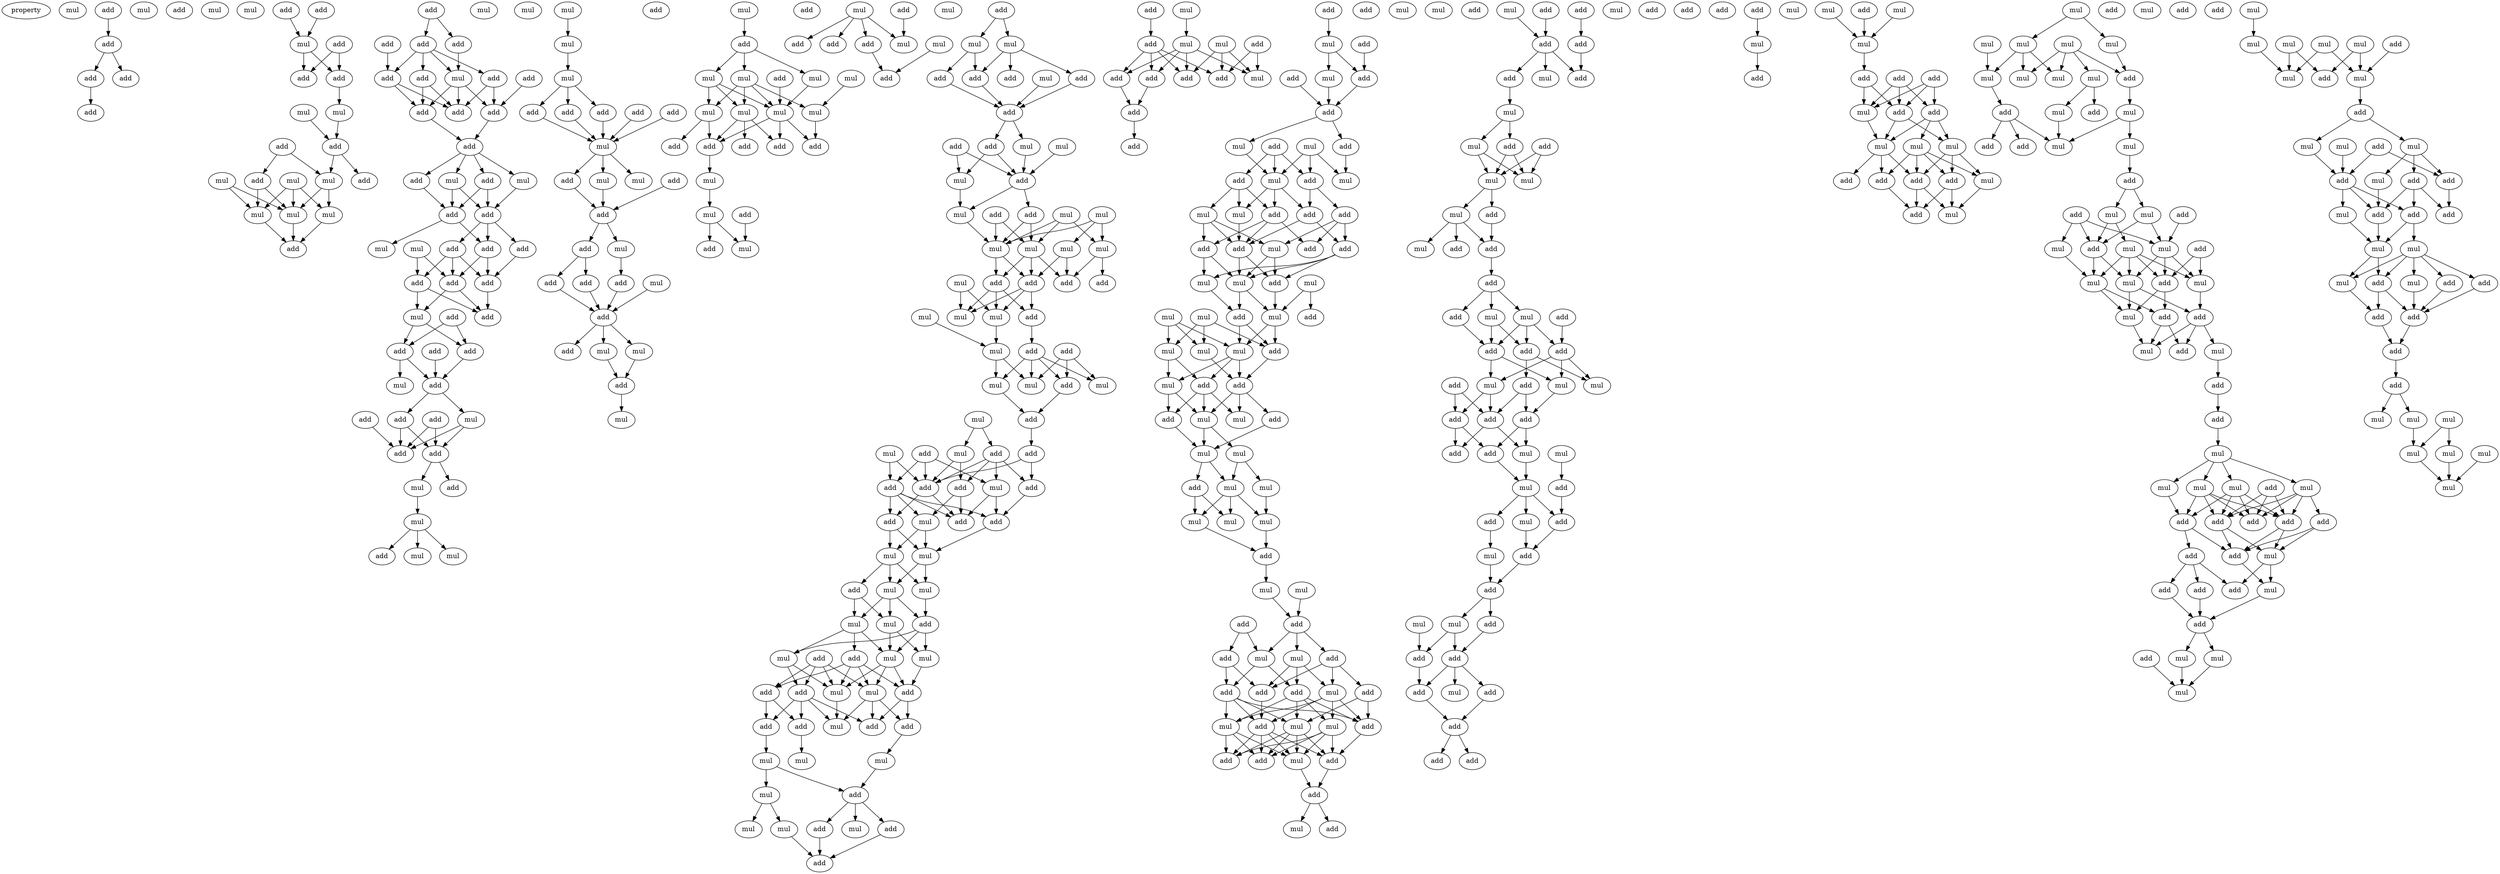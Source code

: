 digraph {
    node [fontcolor=black]
    property [mul=2,lf=1.8]
    0 [ label = mul ];
    1 [ label = add ];
    2 [ label = mul ];
    3 [ label = add ];
    4 [ label = mul ];
    5 [ label = add ];
    6 [ label = add ];
    7 [ label = add ];
    8 [ label = add ];
    9 [ label = mul ];
    10 [ label = add ];
    11 [ label = add ];
    12 [ label = mul ];
    13 [ label = add ];
    14 [ label = add ];
    15 [ label = add ];
    16 [ label = mul ];
    17 [ label = mul ];
    18 [ label = add ];
    19 [ label = add ];
    20 [ label = mul ];
    21 [ label = add ];
    22 [ label = mul ];
    23 [ label = add ];
    24 [ label = mul ];
    25 [ label = mul ];
    26 [ label = mul ];
    27 [ label = mul ];
    28 [ label = add ];
    29 [ label = add ];
    30 [ label = add ];
    31 [ label = add ];
    32 [ label = add ];
    33 [ label = add ];
    34 [ label = add ];
    35 [ label = mul ];
    36 [ label = add ];
    37 [ label = add ];
    38 [ label = add ];
    39 [ label = add ];
    40 [ label = add ];
    41 [ label = add ];
    42 [ label = mul ];
    43 [ label = add ];
    44 [ label = add ];
    45 [ label = mul ];
    46 [ label = add ];
    47 [ label = add ];
    48 [ label = add ];
    49 [ label = mul ];
    50 [ label = mul ];
    51 [ label = add ];
    52 [ label = add ];
    53 [ label = add ];
    54 [ label = add ];
    55 [ label = add ];
    56 [ label = add ];
    57 [ label = add ];
    58 [ label = mul ];
    59 [ label = add ];
    60 [ label = add ];
    61 [ label = add ];
    62 [ label = add ];
    63 [ label = mul ];
    64 [ label = add ];
    65 [ label = add ];
    66 [ label = add ];
    67 [ label = mul ];
    68 [ label = add ];
    69 [ label = add ];
    70 [ label = mul ];
    71 [ label = mul ];
    72 [ label = add ];
    73 [ label = mul ];
    74 [ label = mul ];
    75 [ label = add ];
    76 [ label = mul ];
    77 [ label = mul ];
    78 [ label = mul ];
    79 [ label = mul ];
    80 [ label = mul ];
    81 [ label = add ];
    82 [ label = add ];
    83 [ label = add ];
    84 [ label = add ];
    85 [ label = add ];
    86 [ label = mul ];
    87 [ label = add ];
    88 [ label = add ];
    89 [ label = mul ];
    90 [ label = add ];
    91 [ label = mul ];
    92 [ label = add ];
    93 [ label = add ];
    94 [ label = mul ];
    95 [ label = mul ];
    96 [ label = add ];
    97 [ label = add ];
    98 [ label = add ];
    99 [ label = add ];
    100 [ label = add ];
    101 [ label = mul ];
    102 [ label = mul ];
    103 [ label = add ];
    104 [ label = mul ];
    105 [ label = mul ];
    106 [ label = add ];
    107 [ label = add ];
    108 [ label = mul ];
    109 [ label = mul ];
    110 [ label = mul ];
    111 [ label = mul ];
    112 [ label = mul ];
    113 [ label = mul ];
    114 [ label = mul ];
    115 [ label = mul ];
    116 [ label = add ];
    117 [ label = add ];
    118 [ label = add ];
    119 [ label = add ];
    120 [ label = add ];
    121 [ label = mul ];
    122 [ label = mul ];
    123 [ label = add ];
    124 [ label = add ];
    125 [ label = add ];
    126 [ label = mul ];
    127 [ label = mul ];
    128 [ label = add ];
    129 [ label = mul ];
    130 [ label = add ];
    131 [ label = add ];
    132 [ label = add ];
    133 [ label = mul ];
    134 [ label = add ];
    135 [ label = mul ];
    136 [ label = add ];
    137 [ label = mul ];
    138 [ label = mul ];
    139 [ label = add ];
    140 [ label = add ];
    141 [ label = add ];
    142 [ label = mul ];
    143 [ label = add ];
    144 [ label = add ];
    145 [ label = add ];
    146 [ label = mul ];
    147 [ label = mul ];
    148 [ label = add ];
    149 [ label = mul ];
    150 [ label = add ];
    151 [ label = mul ];
    152 [ label = mul ];
    153 [ label = mul ];
    154 [ label = add ];
    155 [ label = add ];
    156 [ label = mul ];
    157 [ label = mul ];
    158 [ label = mul ];
    159 [ label = mul ];
    160 [ label = add ];
    161 [ label = mul ];
    162 [ label = add ];
    163 [ label = add ];
    164 [ label = add ];
    165 [ label = mul ];
    166 [ label = add ];
    167 [ label = mul ];
    168 [ label = mul ];
    169 [ label = add ];
    170 [ label = add ];
    171 [ label = mul ];
    172 [ label = mul ];
    173 [ label = add ];
    174 [ label = mul ];
    175 [ label = mul ];
    176 [ label = add ];
    177 [ label = mul ];
    178 [ label = mul ];
    179 [ label = add ];
    180 [ label = add ];
    181 [ label = mul ];
    182 [ label = add ];
    183 [ label = add ];
    184 [ label = add ];
    185 [ label = add ];
    186 [ label = add ];
    187 [ label = mul ];
    188 [ label = add ];
    189 [ label = add ];
    190 [ label = add ];
    191 [ label = mul ];
    192 [ label = mul ];
    193 [ label = mul ];
    194 [ label = mul ];
    195 [ label = add ];
    196 [ label = mul ];
    197 [ label = mul ];
    198 [ label = mul ];
    199 [ label = add ];
    200 [ label = add ];
    201 [ label = mul ];
    202 [ label = mul ];
    203 [ label = add ];
    204 [ label = mul ];
    205 [ label = mul ];
    206 [ label = mul ];
    207 [ label = add ];
    208 [ label = add ];
    209 [ label = add ];
    210 [ label = add ];
    211 [ label = add ];
    212 [ label = add ];
    213 [ label = add ];
    214 [ label = mul ];
    215 [ label = mul ];
    216 [ label = mul ];
    217 [ label = mul ];
    218 [ label = add ];
    219 [ label = mul ];
    220 [ label = mul ];
    221 [ label = mul ];
    222 [ label = add ];
    223 [ label = add ];
    224 [ label = mul ];
    225 [ label = add ];
    226 [ label = add ];
    227 [ label = mul ];
    228 [ label = add ];
    229 [ label = mul ];
    230 [ label = add ];
    231 [ label = mul ];
    232 [ label = mul ];
    233 [ label = add ];
    234 [ label = add ];
    235 [ label = add ];
    236 [ label = add ];
    237 [ label = add ];
    238 [ label = add ];
    239 [ label = add ];
    240 [ label = add ];
    241 [ label = mul ];
    242 [ label = add ];
    243 [ label = mul ];
    244 [ label = add ];
    245 [ label = add ];
    246 [ label = mul ];
    247 [ label = add ];
    248 [ label = mul ];
    249 [ label = add ];
    250 [ label = add ];
    251 [ label = add ];
    252 [ label = mul ];
    253 [ label = mul ];
    254 [ label = add ];
    255 [ label = add ];
    256 [ label = mul ];
    257 [ label = add ];
    258 [ label = mul ];
    259 [ label = add ];
    260 [ label = add ];
    261 [ label = mul ];
    262 [ label = add ];
    263 [ label = add ];
    264 [ label = mul ];
    265 [ label = mul ];
    266 [ label = add ];
    267 [ label = mul ];
    268 [ label = add ];
    269 [ label = add ];
    270 [ label = mul ];
    271 [ label = mul ];
    272 [ label = mul ];
    273 [ label = mul ];
    274 [ label = add ];
    275 [ label = mul ];
    276 [ label = mul ];
    277 [ label = add ];
    278 [ label = mul ];
    279 [ label = add ];
    280 [ label = add ];
    281 [ label = add ];
    282 [ label = mul ];
    283 [ label = mul ];
    284 [ label = mul ];
    285 [ label = mul ];
    286 [ label = mul ];
    287 [ label = add ];
    288 [ label = mul ];
    289 [ label = add ];
    290 [ label = mul ];
    291 [ label = mul ];
    292 [ label = mul ];
    293 [ label = add ];
    294 [ label = mul ];
    295 [ label = mul ];
    296 [ label = add ];
    297 [ label = add ];
    298 [ label = add ];
    299 [ label = mul ];
    300 [ label = mul ];
    301 [ label = add ];
    302 [ label = add ];
    303 [ label = add ];
    304 [ label = mul ];
    305 [ label = add ];
    306 [ label = add ];
    307 [ label = mul ];
    308 [ label = mul ];
    309 [ label = mul ];
    310 [ label = add ];
    311 [ label = add ];
    312 [ label = add ];
    313 [ label = add ];
    314 [ label = mul ];
    315 [ label = add ];
    316 [ label = add ];
    317 [ label = mul ];
    318 [ label = mul ];
    319 [ label = add ];
    320 [ label = mul ];
    321 [ label = add ];
    322 [ label = add ];
    323 [ label = add ];
    324 [ label = mul ];
    325 [ label = add ];
    326 [ label = add ];
    327 [ label = add ];
    328 [ label = mul ];
    329 [ label = add ];
    330 [ label = mul ];
    331 [ label = add ];
    332 [ label = mul ];
    333 [ label = add ];
    334 [ label = mul ];
    335 [ label = mul ];
    336 [ label = mul ];
    337 [ label = add ];
    338 [ label = add ];
    339 [ label = mul ];
    340 [ label = add ];
    341 [ label = add ];
    342 [ label = add ];
    343 [ label = add ];
    344 [ label = mul ];
    345 [ label = mul ];
    346 [ label = add ];
    347 [ label = add ];
    348 [ label = add ];
    349 [ label = add ];
    350 [ label = mul ];
    351 [ label = add ];
    352 [ label = mul ];
    353 [ label = mul ];
    354 [ label = add ];
    355 [ label = add ];
    356 [ label = add ];
    357 [ label = add ];
    358 [ label = mul ];
    359 [ label = mul ];
    360 [ label = add ];
    361 [ label = add ];
    362 [ label = mul ];
    363 [ label = mul ];
    364 [ label = add ];
    365 [ label = add ];
    366 [ label = mul ];
    367 [ label = add ];
    368 [ label = add ];
    369 [ label = mul ];
    370 [ label = add ];
    371 [ label = mul ];
    372 [ label = mul ];
    373 [ label = add ];
    374 [ label = add ];
    375 [ label = add ];
    376 [ label = add ];
    377 [ label = add ];
    378 [ label = mul ];
    379 [ label = add ];
    380 [ label = add ];
    381 [ label = add ];
    382 [ label = add ];
    383 [ label = add ];
    384 [ label = add ];
    385 [ label = mul ];
    386 [ label = mul ];
    387 [ label = mul ];
    388 [ label = add ];
    389 [ label = mul ];
    390 [ label = add ];
    391 [ label = mul ];
    392 [ label = add ];
    393 [ label = add ];
    394 [ label = add ];
    395 [ label = mul ];
    396 [ label = add ];
    397 [ label = add ];
    398 [ label = mul ];
    399 [ label = mul ];
    400 [ label = mul ];
    401 [ label = add ];
    402 [ label = add ];
    403 [ label = add ];
    404 [ label = add ];
    405 [ label = mul ];
    406 [ label = add ];
    407 [ label = mul ];
    408 [ label = mul ];
    409 [ label = mul ];
    410 [ label = mul ];
    411 [ label = mul ];
    412 [ label = mul ];
    413 [ label = add ];
    414 [ label = mul ];
    415 [ label = mul ];
    416 [ label = mul ];
    417 [ label = mul ];
    418 [ label = mul ];
    419 [ label = add ];
    420 [ label = add ];
    421 [ label = mul ];
    422 [ label = add ];
    423 [ label = add ];
    424 [ label = add ];
    425 [ label = mul ];
    426 [ label = mul ];
    427 [ label = add ];
    428 [ label = add ];
    429 [ label = mul ];
    430 [ label = mul ];
    431 [ label = add ];
    432 [ label = add ];
    433 [ label = add ];
    434 [ label = mul ];
    435 [ label = mul ];
    436 [ label = mul ];
    437 [ label = mul ];
    438 [ label = mul ];
    439 [ label = mul ];
    440 [ label = add ];
    441 [ label = add ];
    442 [ label = mul ];
    443 [ label = add ];
    444 [ label = add ];
    445 [ label = mul ];
    446 [ label = mul ];
    447 [ label = add ];
    448 [ label = mul ];
    449 [ label = add ];
    450 [ label = add ];
    451 [ label = mul ];
    452 [ label = mul ];
    453 [ label = mul ];
    454 [ label = mul ];
    455 [ label = mul ];
    456 [ label = add ];
    457 [ label = add ];
    458 [ label = add ];
    459 [ label = add ];
    460 [ label = add ];
    461 [ label = add ];
    462 [ label = mul ];
    463 [ label = add ];
    464 [ label = add ];
    465 [ label = add ];
    466 [ label = add ];
    467 [ label = mul ];
    468 [ label = add ];
    469 [ label = add ];
    470 [ label = add ];
    471 [ label = add ];
    472 [ label = mul ];
    473 [ label = mul ];
    474 [ label = mul ];
    475 [ label = mul ];
    476 [ label = mul ];
    477 [ label = mul ];
    478 [ label = mul ];
    479 [ label = mul ];
    480 [ label = add ];
    481 [ label = mul ];
    482 [ label = add ];
    483 [ label = mul ];
    484 [ label = add ];
    485 [ label = mul ];
    486 [ label = add ];
    487 [ label = mul ];
    488 [ label = mul ];
    489 [ label = mul ];
    490 [ label = add ];
    491 [ label = add ];
    492 [ label = add ];
    493 [ label = mul ];
    494 [ label = add ];
    495 [ label = add ];
    496 [ label = add ];
    497 [ label = mul ];
    498 [ label = mul ];
    499 [ label = mul ];
    500 [ label = add ];
    501 [ label = mul ];
    502 [ label = add ];
    503 [ label = add ];
    504 [ label = add ];
    505 [ label = add ];
    506 [ label = add ];
    507 [ label = add ];
    508 [ label = mul ];
    509 [ label = mul ];
    510 [ label = mul ];
    511 [ label = mul ];
    512 [ label = mul ];
    513 [ label = mul ];
    514 [ label = mul ];
    1 -> 5 [ name = 0 ];
    5 -> 6 [ name = 1 ];
    5 -> 7 [ name = 2 ];
    6 -> 8 [ name = 3 ];
    10 -> 12 [ name = 4 ];
    11 -> 12 [ name = 5 ];
    12 -> 14 [ name = 6 ];
    12 -> 15 [ name = 7 ];
    13 -> 14 [ name = 8 ];
    13 -> 15 [ name = 9 ];
    15 -> 17 [ name = 10 ];
    16 -> 19 [ name = 11 ];
    17 -> 19 [ name = 12 ];
    18 -> 20 [ name = 13 ];
    18 -> 21 [ name = 14 ];
    19 -> 20 [ name = 15 ];
    19 -> 23 [ name = 16 ];
    20 -> 26 [ name = 17 ];
    20 -> 27 [ name = 18 ];
    21 -> 25 [ name = 19 ];
    21 -> 26 [ name = 20 ];
    22 -> 25 [ name = 21 ];
    22 -> 26 [ name = 22 ];
    24 -> 25 [ name = 23 ];
    24 -> 26 [ name = 24 ];
    24 -> 27 [ name = 25 ];
    25 -> 28 [ name = 26 ];
    26 -> 28 [ name = 27 ];
    27 -> 28 [ name = 28 ];
    29 -> 30 [ name = 29 ];
    29 -> 31 [ name = 30 ];
    30 -> 35 [ name = 31 ];
    31 -> 33 [ name = 32 ];
    31 -> 34 [ name = 33 ];
    31 -> 35 [ name = 34 ];
    31 -> 36 [ name = 35 ];
    32 -> 33 [ name = 36 ];
    33 -> 39 [ name = 37 ];
    33 -> 40 [ name = 38 ];
    34 -> 38 [ name = 39 ];
    34 -> 39 [ name = 40 ];
    35 -> 38 [ name = 41 ];
    35 -> 39 [ name = 42 ];
    35 -> 40 [ name = 43 ];
    36 -> 39 [ name = 44 ];
    36 -> 40 [ name = 45 ];
    37 -> 38 [ name = 46 ];
    38 -> 41 [ name = 47 ];
    40 -> 41 [ name = 48 ];
    41 -> 42 [ name = 49 ];
    41 -> 43 [ name = 50 ];
    41 -> 44 [ name = 51 ];
    41 -> 45 [ name = 52 ];
    42 -> 47 [ name = 53 ];
    43 -> 46 [ name = 54 ];
    44 -> 46 [ name = 55 ];
    44 -> 47 [ name = 56 ];
    45 -> 46 [ name = 57 ];
    45 -> 47 [ name = 58 ];
    46 -> 50 [ name = 59 ];
    46 -> 51 [ name = 60 ];
    47 -> 48 [ name = 61 ];
    47 -> 51 [ name = 62 ];
    47 -> 52 [ name = 63 ];
    48 -> 54 [ name = 64 ];
    49 -> 53 [ name = 65 ];
    49 -> 55 [ name = 66 ];
    51 -> 53 [ name = 67 ];
    51 -> 54 [ name = 68 ];
    52 -> 53 [ name = 69 ];
    52 -> 54 [ name = 70 ];
    52 -> 55 [ name = 71 ];
    53 -> 56 [ name = 72 ];
    53 -> 58 [ name = 73 ];
    54 -> 56 [ name = 74 ];
    55 -> 56 [ name = 75 ];
    55 -> 58 [ name = 76 ];
    57 -> 60 [ name = 77 ];
    57 -> 61 [ name = 78 ];
    58 -> 60 [ name = 79 ];
    58 -> 61 [ name = 80 ];
    59 -> 62 [ name = 81 ];
    60 -> 62 [ name = 82 ];
    61 -> 62 [ name = 83 ];
    61 -> 63 [ name = 84 ];
    62 -> 64 [ name = 85 ];
    62 -> 67 [ name = 86 ];
    64 -> 68 [ name = 87 ];
    64 -> 69 [ name = 88 ];
    65 -> 68 [ name = 89 ];
    65 -> 69 [ name = 90 ];
    66 -> 68 [ name = 91 ];
    67 -> 68 [ name = 92 ];
    67 -> 69 [ name = 93 ];
    69 -> 71 [ name = 94 ];
    69 -> 72 [ name = 95 ];
    71 -> 73 [ name = 96 ];
    73 -> 75 [ name = 97 ];
    73 -> 77 [ name = 98 ];
    73 -> 78 [ name = 99 ];
    76 -> 79 [ name = 100 ];
    79 -> 80 [ name = 101 ];
    80 -> 81 [ name = 102 ];
    80 -> 83 [ name = 103 ];
    80 -> 84 [ name = 104 ];
    81 -> 86 [ name = 105 ];
    82 -> 86 [ name = 106 ];
    83 -> 86 [ name = 107 ];
    84 -> 86 [ name = 108 ];
    85 -> 86 [ name = 109 ];
    86 -> 87 [ name = 110 ];
    86 -> 89 [ name = 111 ];
    86 -> 91 [ name = 112 ];
    87 -> 92 [ name = 113 ];
    88 -> 92 [ name = 114 ];
    89 -> 92 [ name = 115 ];
    92 -> 93 [ name = 116 ];
    92 -> 94 [ name = 117 ];
    93 -> 97 [ name = 118 ];
    93 -> 98 [ name = 119 ];
    94 -> 96 [ name = 120 ];
    95 -> 99 [ name = 121 ];
    96 -> 99 [ name = 122 ];
    97 -> 99 [ name = 123 ];
    98 -> 99 [ name = 124 ];
    99 -> 100 [ name = 125 ];
    99 -> 101 [ name = 126 ];
    99 -> 102 [ name = 127 ];
    101 -> 103 [ name = 128 ];
    102 -> 103 [ name = 129 ];
    103 -> 105 [ name = 130 ];
    104 -> 106 [ name = 131 ];
    106 -> 108 [ name = 132 ];
    106 -> 109 [ name = 133 ];
    106 -> 111 [ name = 134 ];
    107 -> 114 [ name = 135 ];
    108 -> 112 [ name = 136 ];
    108 -> 113 [ name = 137 ];
    108 -> 114 [ name = 138 ];
    108 -> 115 [ name = 139 ];
    109 -> 112 [ name = 140 ];
    109 -> 113 [ name = 141 ];
    109 -> 114 [ name = 142 ];
    110 -> 115 [ name = 143 ];
    111 -> 114 [ name = 144 ];
    112 -> 116 [ name = 145 ];
    112 -> 118 [ name = 146 ];
    113 -> 117 [ name = 147 ];
    113 -> 118 [ name = 148 ];
    113 -> 120 [ name = 149 ];
    114 -> 118 [ name = 150 ];
    114 -> 119 [ name = 151 ];
    114 -> 120 [ name = 152 ];
    115 -> 119 [ name = 153 ];
    118 -> 121 [ name = 154 ];
    121 -> 122 [ name = 155 ];
    122 -> 125 [ name = 156 ];
    122 -> 126 [ name = 157 ];
    124 -> 126 [ name = 158 ];
    127 -> 130 [ name = 159 ];
    127 -> 131 [ name = 160 ];
    127 -> 132 [ name = 161 ];
    127 -> 133 [ name = 162 ];
    128 -> 133 [ name = 163 ];
    129 -> 134 [ name = 164 ];
    132 -> 134 [ name = 165 ];
    136 -> 137 [ name = 166 ];
    136 -> 138 [ name = 167 ];
    137 -> 139 [ name = 168 ];
    137 -> 140 [ name = 169 ];
    137 -> 141 [ name = 170 ];
    138 -> 140 [ name = 171 ];
    138 -> 143 [ name = 172 ];
    140 -> 144 [ name = 173 ];
    141 -> 144 [ name = 174 ];
    142 -> 144 [ name = 175 ];
    143 -> 144 [ name = 176 ];
    144 -> 145 [ name = 177 ];
    144 -> 146 [ name = 178 ];
    145 -> 149 [ name = 179 ];
    145 -> 150 [ name = 180 ];
    146 -> 150 [ name = 181 ];
    147 -> 150 [ name = 182 ];
    148 -> 149 [ name = 183 ];
    148 -> 150 [ name = 184 ];
    149 -> 152 [ name = 185 ];
    150 -> 152 [ name = 186 ];
    150 -> 155 [ name = 187 ];
    151 -> 157 [ name = 188 ];
    151 -> 158 [ name = 189 ];
    151 -> 159 [ name = 190 ];
    152 -> 159 [ name = 191 ];
    153 -> 156 [ name = 192 ];
    153 -> 157 [ name = 193 ];
    153 -> 159 [ name = 194 ];
    154 -> 158 [ name = 195 ];
    154 -> 159 [ name = 196 ];
    155 -> 158 [ name = 197 ];
    155 -> 159 [ name = 198 ];
    156 -> 160 [ name = 199 ];
    156 -> 163 [ name = 200 ];
    157 -> 163 [ name = 201 ];
    157 -> 164 [ name = 202 ];
    158 -> 160 [ name = 203 ];
    158 -> 162 [ name = 204 ];
    158 -> 163 [ name = 205 ];
    159 -> 160 [ name = 206 ];
    159 -> 162 [ name = 207 ];
    160 -> 166 [ name = 208 ];
    160 -> 167 [ name = 209 ];
    160 -> 168 [ name = 210 ];
    161 -> 167 [ name = 211 ];
    161 -> 168 [ name = 212 ];
    162 -> 166 [ name = 213 ];
    162 -> 167 [ name = 214 ];
    162 -> 168 [ name = 215 ];
    165 -> 171 [ name = 216 ];
    166 -> 169 [ name = 217 ];
    167 -> 171 [ name = 218 ];
    169 -> 172 [ name = 219 ];
    169 -> 173 [ name = 220 ];
    169 -> 174 [ name = 221 ];
    169 -> 175 [ name = 222 ];
    170 -> 173 [ name = 223 ];
    170 -> 174 [ name = 224 ];
    170 -> 175 [ name = 225 ];
    171 -> 172 [ name = 226 ];
    171 -> 175 [ name = 227 ];
    172 -> 176 [ name = 228 ];
    173 -> 176 [ name = 229 ];
    176 -> 180 [ name = 230 ];
    177 -> 181 [ name = 231 ];
    177 -> 182 [ name = 232 ];
    178 -> 183 [ name = 233 ];
    178 -> 186 [ name = 234 ];
    179 -> 183 [ name = 235 ];
    179 -> 186 [ name = 236 ];
    179 -> 187 [ name = 237 ];
    180 -> 184 [ name = 238 ];
    180 -> 186 [ name = 239 ];
    181 -> 185 [ name = 240 ];
    181 -> 186 [ name = 241 ];
    182 -> 184 [ name = 242 ];
    182 -> 185 [ name = 243 ];
    182 -> 186 [ name = 244 ];
    182 -> 187 [ name = 245 ];
    183 -> 188 [ name = 246 ];
    183 -> 189 [ name = 247 ];
    183 -> 190 [ name = 248 ];
    183 -> 191 [ name = 249 ];
    184 -> 189 [ name = 250 ];
    185 -> 188 [ name = 251 ];
    185 -> 191 [ name = 252 ];
    186 -> 188 [ name = 253 ];
    186 -> 190 [ name = 254 ];
    187 -> 188 [ name = 255 ];
    187 -> 189 [ name = 256 ];
    189 -> 193 [ name = 257 ];
    190 -> 192 [ name = 258 ];
    190 -> 193 [ name = 259 ];
    191 -> 192 [ name = 260 ];
    191 -> 193 [ name = 261 ];
    192 -> 194 [ name = 262 ];
    192 -> 195 [ name = 263 ];
    192 -> 196 [ name = 264 ];
    193 -> 194 [ name = 265 ];
    193 -> 196 [ name = 266 ];
    194 -> 199 [ name = 267 ];
    195 -> 197 [ name = 268 ];
    195 -> 198 [ name = 269 ];
    196 -> 197 [ name = 270 ];
    196 -> 198 [ name = 271 ];
    196 -> 199 [ name = 272 ];
    197 -> 200 [ name = 273 ];
    197 -> 201 [ name = 274 ];
    197 -> 202 [ name = 275 ];
    198 -> 202 [ name = 276 ];
    198 -> 204 [ name = 277 ];
    199 -> 201 [ name = 278 ];
    199 -> 202 [ name = 279 ];
    199 -> 204 [ name = 280 ];
    200 -> 205 [ name = 281 ];
    200 -> 206 [ name = 282 ];
    200 -> 208 [ name = 283 ];
    200 -> 209 [ name = 284 ];
    201 -> 205 [ name = 285 ];
    201 -> 207 [ name = 286 ];
    202 -> 205 [ name = 287 ];
    202 -> 206 [ name = 288 ];
    202 -> 209 [ name = 289 ];
    203 -> 205 [ name = 290 ];
    203 -> 206 [ name = 291 ];
    203 -> 207 [ name = 292 ];
    203 -> 208 [ name = 293 ];
    204 -> 209 [ name = 294 ];
    205 -> 214 [ name = 295 ];
    206 -> 210 [ name = 296 ];
    206 -> 212 [ name = 297 ];
    206 -> 214 [ name = 298 ];
    207 -> 210 [ name = 299 ];
    207 -> 211 [ name = 300 ];
    207 -> 213 [ name = 301 ];
    207 -> 214 [ name = 302 ];
    208 -> 211 [ name = 303 ];
    208 -> 213 [ name = 304 ];
    209 -> 210 [ name = 305 ];
    209 -> 212 [ name = 306 ];
    211 -> 216 [ name = 307 ];
    212 -> 215 [ name = 308 ];
    213 -> 217 [ name = 309 ];
    215 -> 218 [ name = 310 ];
    217 -> 218 [ name = 311 ];
    217 -> 219 [ name = 312 ];
    218 -> 221 [ name = 313 ];
    218 -> 222 [ name = 314 ];
    218 -> 223 [ name = 315 ];
    219 -> 220 [ name = 316 ];
    219 -> 224 [ name = 317 ];
    220 -> 225 [ name = 318 ];
    222 -> 225 [ name = 319 ];
    223 -> 225 [ name = 320 ];
    226 -> 230 [ name = 321 ];
    227 -> 231 [ name = 322 ];
    228 -> 232 [ name = 323 ];
    228 -> 235 [ name = 324 ];
    229 -> 232 [ name = 325 ];
    229 -> 234 [ name = 326 ];
    229 -> 235 [ name = 327 ];
    230 -> 233 [ name = 328 ];
    230 -> 234 [ name = 329 ];
    230 -> 235 [ name = 330 ];
    230 -> 236 [ name = 331 ];
    231 -> 232 [ name = 332 ];
    231 -> 233 [ name = 333 ];
    231 -> 234 [ name = 334 ];
    231 -> 236 [ name = 335 ];
    233 -> 237 [ name = 336 ];
    236 -> 237 [ name = 337 ];
    237 -> 239 [ name = 338 ];
    238 -> 241 [ name = 339 ];
    240 -> 244 [ name = 340 ];
    241 -> 243 [ name = 341 ];
    241 -> 244 [ name = 342 ];
    242 -> 245 [ name = 343 ];
    243 -> 245 [ name = 344 ];
    244 -> 245 [ name = 345 ];
    245 -> 248 [ name = 346 ];
    245 -> 249 [ name = 347 ];
    246 -> 251 [ name = 348 ];
    246 -> 252 [ name = 349 ];
    246 -> 253 [ name = 350 ];
    247 -> 250 [ name = 351 ];
    247 -> 251 [ name = 352 ];
    247 -> 253 [ name = 353 ];
    248 -> 253 [ name = 354 ];
    249 -> 252 [ name = 355 ];
    250 -> 255 [ name = 356 ];
    250 -> 256 [ name = 357 ];
    250 -> 258 [ name = 358 ];
    251 -> 254 [ name = 359 ];
    251 -> 257 [ name = 360 ];
    253 -> 254 [ name = 361 ];
    253 -> 255 [ name = 362 ];
    253 -> 258 [ name = 363 ];
    254 -> 262 [ name = 364 ];
    254 -> 263 [ name = 365 ];
    255 -> 259 [ name = 366 ];
    255 -> 260 [ name = 367 ];
    255 -> 263 [ name = 368 ];
    256 -> 259 [ name = 369 ];
    256 -> 261 [ name = 370 ];
    256 -> 263 [ name = 371 ];
    257 -> 260 [ name = 372 ];
    257 -> 261 [ name = 373 ];
    257 -> 262 [ name = 374 ];
    258 -> 263 [ name = 375 ];
    259 -> 265 [ name = 376 ];
    259 -> 267 [ name = 377 ];
    261 -> 266 [ name = 378 ];
    261 -> 267 [ name = 379 ];
    262 -> 265 [ name = 380 ];
    262 -> 266 [ name = 381 ];
    262 -> 267 [ name = 382 ];
    263 -> 266 [ name = 383 ];
    263 -> 267 [ name = 384 ];
    264 -> 268 [ name = 385 ];
    264 -> 271 [ name = 386 ];
    265 -> 269 [ name = 387 ];
    266 -> 271 [ name = 388 ];
    267 -> 269 [ name = 389 ];
    267 -> 271 [ name = 390 ];
    269 -> 273 [ name = 391 ];
    269 -> 274 [ name = 392 ];
    270 -> 274 [ name = 393 ];
    270 -> 275 [ name = 394 ];
    270 -> 276 [ name = 395 ];
    271 -> 273 [ name = 396 ];
    271 -> 274 [ name = 397 ];
    272 -> 273 [ name = 398 ];
    272 -> 275 [ name = 399 ];
    272 -> 276 [ name = 400 ];
    273 -> 277 [ name = 401 ];
    273 -> 278 [ name = 402 ];
    273 -> 279 [ name = 403 ];
    274 -> 279 [ name = 404 ];
    275 -> 277 [ name = 405 ];
    275 -> 278 [ name = 406 ];
    276 -> 279 [ name = 407 ];
    277 -> 280 [ name = 408 ];
    277 -> 282 [ name = 409 ];
    277 -> 283 [ name = 410 ];
    278 -> 280 [ name = 411 ];
    278 -> 282 [ name = 412 ];
    279 -> 281 [ name = 413 ];
    279 -> 282 [ name = 414 ];
    279 -> 283 [ name = 415 ];
    280 -> 285 [ name = 416 ];
    281 -> 285 [ name = 417 ];
    282 -> 284 [ name = 418 ];
    282 -> 285 [ name = 419 ];
    284 -> 286 [ name = 420 ];
    284 -> 288 [ name = 421 ];
    285 -> 287 [ name = 422 ];
    285 -> 288 [ name = 423 ];
    286 -> 292 [ name = 424 ];
    287 -> 290 [ name = 425 ];
    287 -> 291 [ name = 426 ];
    288 -> 290 [ name = 427 ];
    288 -> 291 [ name = 428 ];
    288 -> 292 [ name = 429 ];
    290 -> 293 [ name = 430 ];
    292 -> 293 [ name = 431 ];
    293 -> 294 [ name = 432 ];
    294 -> 297 [ name = 433 ];
    295 -> 297 [ name = 434 ];
    296 -> 300 [ name = 435 ];
    296 -> 301 [ name = 436 ];
    297 -> 298 [ name = 437 ];
    297 -> 299 [ name = 438 ];
    297 -> 300 [ name = 439 ];
    298 -> 302 [ name = 440 ];
    298 -> 304 [ name = 441 ];
    298 -> 305 [ name = 442 ];
    299 -> 302 [ name = 443 ];
    299 -> 303 [ name = 444 ];
    299 -> 304 [ name = 445 ];
    300 -> 303 [ name = 446 ];
    300 -> 306 [ name = 447 ];
    301 -> 302 [ name = 448 ];
    301 -> 306 [ name = 449 ];
    302 -> 310 [ name = 450 ];
    303 -> 307 [ name = 451 ];
    303 -> 308 [ name = 452 ];
    303 -> 309 [ name = 453 ];
    303 -> 311 [ name = 454 ];
    304 -> 307 [ name = 455 ];
    304 -> 308 [ name = 456 ];
    304 -> 310 [ name = 457 ];
    304 -> 311 [ name = 458 ];
    305 -> 309 [ name = 459 ];
    305 -> 311 [ name = 460 ];
    306 -> 307 [ name = 461 ];
    306 -> 309 [ name = 462 ];
    306 -> 310 [ name = 463 ];
    306 -> 311 [ name = 464 ];
    307 -> 312 [ name = 465 ];
    307 -> 313 [ name = 466 ];
    307 -> 314 [ name = 467 ];
    308 -> 312 [ name = 468 ];
    308 -> 313 [ name = 469 ];
    308 -> 314 [ name = 470 ];
    308 -> 315 [ name = 471 ];
    309 -> 312 [ name = 472 ];
    309 -> 313 [ name = 473 ];
    309 -> 314 [ name = 474 ];
    309 -> 315 [ name = 475 ];
    310 -> 312 [ name = 476 ];
    310 -> 313 [ name = 477 ];
    310 -> 314 [ name = 478 ];
    310 -> 315 [ name = 479 ];
    311 -> 315 [ name = 480 ];
    314 -> 316 [ name = 481 ];
    315 -> 316 [ name = 482 ];
    316 -> 317 [ name = 483 ];
    316 -> 319 [ name = 484 ];
    322 -> 325 [ name = 485 ];
    323 -> 326 [ name = 486 ];
    324 -> 325 [ name = 487 ];
    325 -> 327 [ name = 488 ];
    325 -> 328 [ name = 489 ];
    325 -> 329 [ name = 490 ];
    326 -> 327 [ name = 491 ];
    329 -> 330 [ name = 492 ];
    330 -> 331 [ name = 493 ];
    330 -> 332 [ name = 494 ];
    331 -> 334 [ name = 495 ];
    331 -> 335 [ name = 496 ];
    332 -> 334 [ name = 497 ];
    332 -> 335 [ name = 498 ];
    333 -> 334 [ name = 499 ];
    333 -> 335 [ name = 500 ];
    334 -> 336 [ name = 501 ];
    334 -> 337 [ name = 502 ];
    336 -> 338 [ name = 503 ];
    336 -> 339 [ name = 504 ];
    336 -> 340 [ name = 505 ];
    337 -> 340 [ name = 506 ];
    340 -> 341 [ name = 507 ];
    341 -> 342 [ name = 508 ];
    341 -> 344 [ name = 509 ];
    341 -> 345 [ name = 510 ];
    342 -> 346 [ name = 511 ];
    343 -> 347 [ name = 512 ];
    344 -> 346 [ name = 513 ];
    344 -> 348 [ name = 514 ];
    345 -> 346 [ name = 515 ];
    345 -> 347 [ name = 516 ];
    345 -> 348 [ name = 517 ];
    346 -> 350 [ name = 518 ];
    346 -> 353 [ name = 519 ];
    347 -> 350 [ name = 520 ];
    347 -> 352 [ name = 521 ];
    347 -> 353 [ name = 522 ];
    348 -> 349 [ name = 523 ];
    348 -> 352 [ name = 524 ];
    349 -> 355 [ name = 525 ];
    349 -> 356 [ name = 526 ];
    350 -> 356 [ name = 527 ];
    351 -> 354 [ name = 528 ];
    351 -> 355 [ name = 529 ];
    353 -> 354 [ name = 530 ];
    353 -> 355 [ name = 531 ];
    354 -> 357 [ name = 532 ];
    354 -> 360 [ name = 533 ];
    355 -> 357 [ name = 534 ];
    355 -> 359 [ name = 535 ];
    356 -> 359 [ name = 536 ];
    356 -> 360 [ name = 537 ];
    358 -> 361 [ name = 538 ];
    359 -> 362 [ name = 539 ];
    360 -> 362 [ name = 540 ];
    361 -> 364 [ name = 541 ];
    362 -> 363 [ name = 542 ];
    362 -> 364 [ name = 543 ];
    362 -> 365 [ name = 544 ];
    363 -> 367 [ name = 545 ];
    364 -> 367 [ name = 546 ];
    365 -> 366 [ name = 547 ];
    366 -> 368 [ name = 548 ];
    367 -> 368 [ name = 549 ];
    368 -> 371 [ name = 550 ];
    368 -> 373 [ name = 551 ];
    371 -> 374 [ name = 552 ];
    371 -> 375 [ name = 553 ];
    372 -> 374 [ name = 554 ];
    373 -> 375 [ name = 555 ];
    374 -> 376 [ name = 556 ];
    375 -> 376 [ name = 557 ];
    375 -> 378 [ name = 558 ];
    375 -> 379 [ name = 559 ];
    376 -> 380 [ name = 560 ];
    379 -> 380 [ name = 561 ];
    380 -> 381 [ name = 562 ];
    380 -> 384 [ name = 563 ];
    383 -> 385 [ name = 564 ];
    385 -> 390 [ name = 565 ];
    387 -> 391 [ name = 566 ];
    388 -> 391 [ name = 567 ];
    389 -> 391 [ name = 568 ];
    391 -> 394 [ name = 569 ];
    392 -> 395 [ name = 570 ];
    392 -> 396 [ name = 571 ];
    392 -> 397 [ name = 572 ];
    393 -> 395 [ name = 573 ];
    393 -> 396 [ name = 574 ];
    393 -> 397 [ name = 575 ];
    394 -> 395 [ name = 576 ];
    394 -> 397 [ name = 577 ];
    395 -> 399 [ name = 578 ];
    396 -> 398 [ name = 579 ];
    396 -> 399 [ name = 580 ];
    396 -> 400 [ name = 581 ];
    397 -> 398 [ name = 582 ];
    397 -> 399 [ name = 583 ];
    398 -> 402 [ name = 584 ];
    398 -> 404 [ name = 585 ];
    398 -> 405 [ name = 586 ];
    399 -> 401 [ name = 587 ];
    399 -> 402 [ name = 588 ];
    399 -> 403 [ name = 589 ];
    400 -> 402 [ name = 590 ];
    400 -> 403 [ name = 591 ];
    400 -> 404 [ name = 592 ];
    400 -> 405 [ name = 593 ];
    402 -> 406 [ name = 594 ];
    402 -> 407 [ name = 595 ];
    403 -> 406 [ name = 596 ];
    404 -> 406 [ name = 597 ];
    404 -> 407 [ name = 598 ];
    405 -> 407 [ name = 599 ];
    408 -> 409 [ name = 600 ];
    408 -> 412 [ name = 601 ];
    409 -> 414 [ name = 602 ];
    409 -> 416 [ name = 603 ];
    409 -> 417 [ name = 604 ];
    410 -> 413 [ name = 605 ];
    410 -> 414 [ name = 606 ];
    410 -> 415 [ name = 607 ];
    410 -> 417 [ name = 608 ];
    411 -> 416 [ name = 609 ];
    412 -> 413 [ name = 610 ];
    413 -> 421 [ name = 611 ];
    415 -> 418 [ name = 612 ];
    415 -> 420 [ name = 613 ];
    416 -> 419 [ name = 614 ];
    418 -> 425 [ name = 615 ];
    419 -> 422 [ name = 616 ];
    419 -> 423 [ name = 617 ];
    419 -> 425 [ name = 618 ];
    421 -> 425 [ name = 619 ];
    421 -> 426 [ name = 620 ];
    426 -> 427 [ name = 621 ];
    427 -> 429 [ name = 622 ];
    427 -> 430 [ name = 623 ];
    428 -> 432 [ name = 624 ];
    428 -> 435 [ name = 625 ];
    428 -> 436 [ name = 626 ];
    429 -> 432 [ name = 627 ];
    429 -> 435 [ name = 628 ];
    430 -> 432 [ name = 629 ];
    430 -> 434 [ name = 630 ];
    431 -> 435 [ name = 631 ];
    432 -> 437 [ name = 632 ];
    432 -> 439 [ name = 633 ];
    433 -> 438 [ name = 634 ];
    433 -> 440 [ name = 635 ];
    434 -> 437 [ name = 636 ];
    434 -> 438 [ name = 637 ];
    434 -> 439 [ name = 638 ];
    434 -> 440 [ name = 639 ];
    435 -> 438 [ name = 640 ];
    435 -> 439 [ name = 641 ];
    435 -> 440 [ name = 642 ];
    436 -> 437 [ name = 643 ];
    437 -> 441 [ name = 644 ];
    437 -> 442 [ name = 645 ];
    438 -> 443 [ name = 646 ];
    439 -> 442 [ name = 647 ];
    439 -> 443 [ name = 648 ];
    440 -> 441 [ name = 649 ];
    440 -> 442 [ name = 650 ];
    441 -> 444 [ name = 651 ];
    441 -> 446 [ name = 652 ];
    442 -> 446 [ name = 653 ];
    443 -> 444 [ name = 654 ];
    443 -> 445 [ name = 655 ];
    443 -> 446 [ name = 656 ];
    445 -> 447 [ name = 657 ];
    447 -> 449 [ name = 658 ];
    449 -> 451 [ name = 659 ];
    451 -> 452 [ name = 660 ];
    451 -> 453 [ name = 661 ];
    451 -> 454 [ name = 662 ];
    451 -> 455 [ name = 663 ];
    452 -> 457 [ name = 664 ];
    452 -> 459 [ name = 665 ];
    452 -> 460 [ name = 666 ];
    452 -> 461 [ name = 667 ];
    453 -> 457 [ name = 668 ];
    453 -> 459 [ name = 669 ];
    453 -> 460 [ name = 670 ];
    453 -> 461 [ name = 671 ];
    454 -> 461 [ name = 672 ];
    455 -> 457 [ name = 673 ];
    455 -> 458 [ name = 674 ];
    455 -> 459 [ name = 675 ];
    455 -> 460 [ name = 676 ];
    456 -> 457 [ name = 677 ];
    456 -> 459 [ name = 678 ];
    456 -> 460 [ name = 679 ];
    458 -> 462 [ name = 680 ];
    458 -> 463 [ name = 681 ];
    459 -> 462 [ name = 682 ];
    459 -> 463 [ name = 683 ];
    460 -> 462 [ name = 684 ];
    460 -> 463 [ name = 685 ];
    461 -> 463 [ name = 686 ];
    461 -> 464 [ name = 687 ];
    462 -> 466 [ name = 688 ];
    462 -> 467 [ name = 689 ];
    463 -> 467 [ name = 690 ];
    464 -> 466 [ name = 691 ];
    464 -> 468 [ name = 692 ];
    464 -> 469 [ name = 693 ];
    467 -> 470 [ name = 694 ];
    468 -> 470 [ name = 695 ];
    469 -> 470 [ name = 696 ];
    470 -> 472 [ name = 697 ];
    470 -> 473 [ name = 698 ];
    471 -> 475 [ name = 699 ];
    472 -> 475 [ name = 700 ];
    473 -> 475 [ name = 701 ];
    474 -> 478 [ name = 702 ];
    476 -> 482 [ name = 703 ];
    476 -> 483 [ name = 704 ];
    477 -> 481 [ name = 705 ];
    477 -> 482 [ name = 706 ];
    478 -> 481 [ name = 707 ];
    479 -> 481 [ name = 708 ];
    479 -> 483 [ name = 709 ];
    480 -> 483 [ name = 710 ];
    483 -> 484 [ name = 711 ];
    484 -> 485 [ name = 712 ];
    484 -> 487 [ name = 713 ];
    485 -> 492 [ name = 714 ];
    486 -> 490 [ name = 715 ];
    486 -> 492 [ name = 716 ];
    487 -> 489 [ name = 717 ];
    487 -> 490 [ name = 718 ];
    487 -> 491 [ name = 719 ];
    488 -> 492 [ name = 720 ];
    489 -> 494 [ name = 721 ];
    490 -> 495 [ name = 722 ];
    491 -> 494 [ name = 723 ];
    491 -> 495 [ name = 724 ];
    491 -> 496 [ name = 725 ];
    492 -> 493 [ name = 726 ];
    492 -> 494 [ name = 727 ];
    492 -> 496 [ name = 728 ];
    493 -> 498 [ name = 729 ];
    494 -> 498 [ name = 730 ];
    496 -> 497 [ name = 731 ];
    496 -> 498 [ name = 732 ];
    497 -> 499 [ name = 733 ];
    497 -> 500 [ name = 734 ];
    497 -> 501 [ name = 735 ];
    497 -> 502 [ name = 736 ];
    497 -> 503 [ name = 737 ];
    498 -> 499 [ name = 738 ];
    498 -> 500 [ name = 739 ];
    499 -> 505 [ name = 740 ];
    500 -> 504 [ name = 741 ];
    500 -> 505 [ name = 742 ];
    501 -> 504 [ name = 743 ];
    502 -> 504 [ name = 744 ];
    503 -> 504 [ name = 745 ];
    504 -> 506 [ name = 746 ];
    505 -> 506 [ name = 747 ];
    506 -> 507 [ name = 748 ];
    507 -> 508 [ name = 749 ];
    507 -> 510 [ name = 750 ];
    508 -> 511 [ name = 751 ];
    509 -> 511 [ name = 752 ];
    509 -> 512 [ name = 753 ];
    511 -> 514 [ name = 754 ];
    512 -> 514 [ name = 755 ];
    513 -> 514 [ name = 756 ];
}
